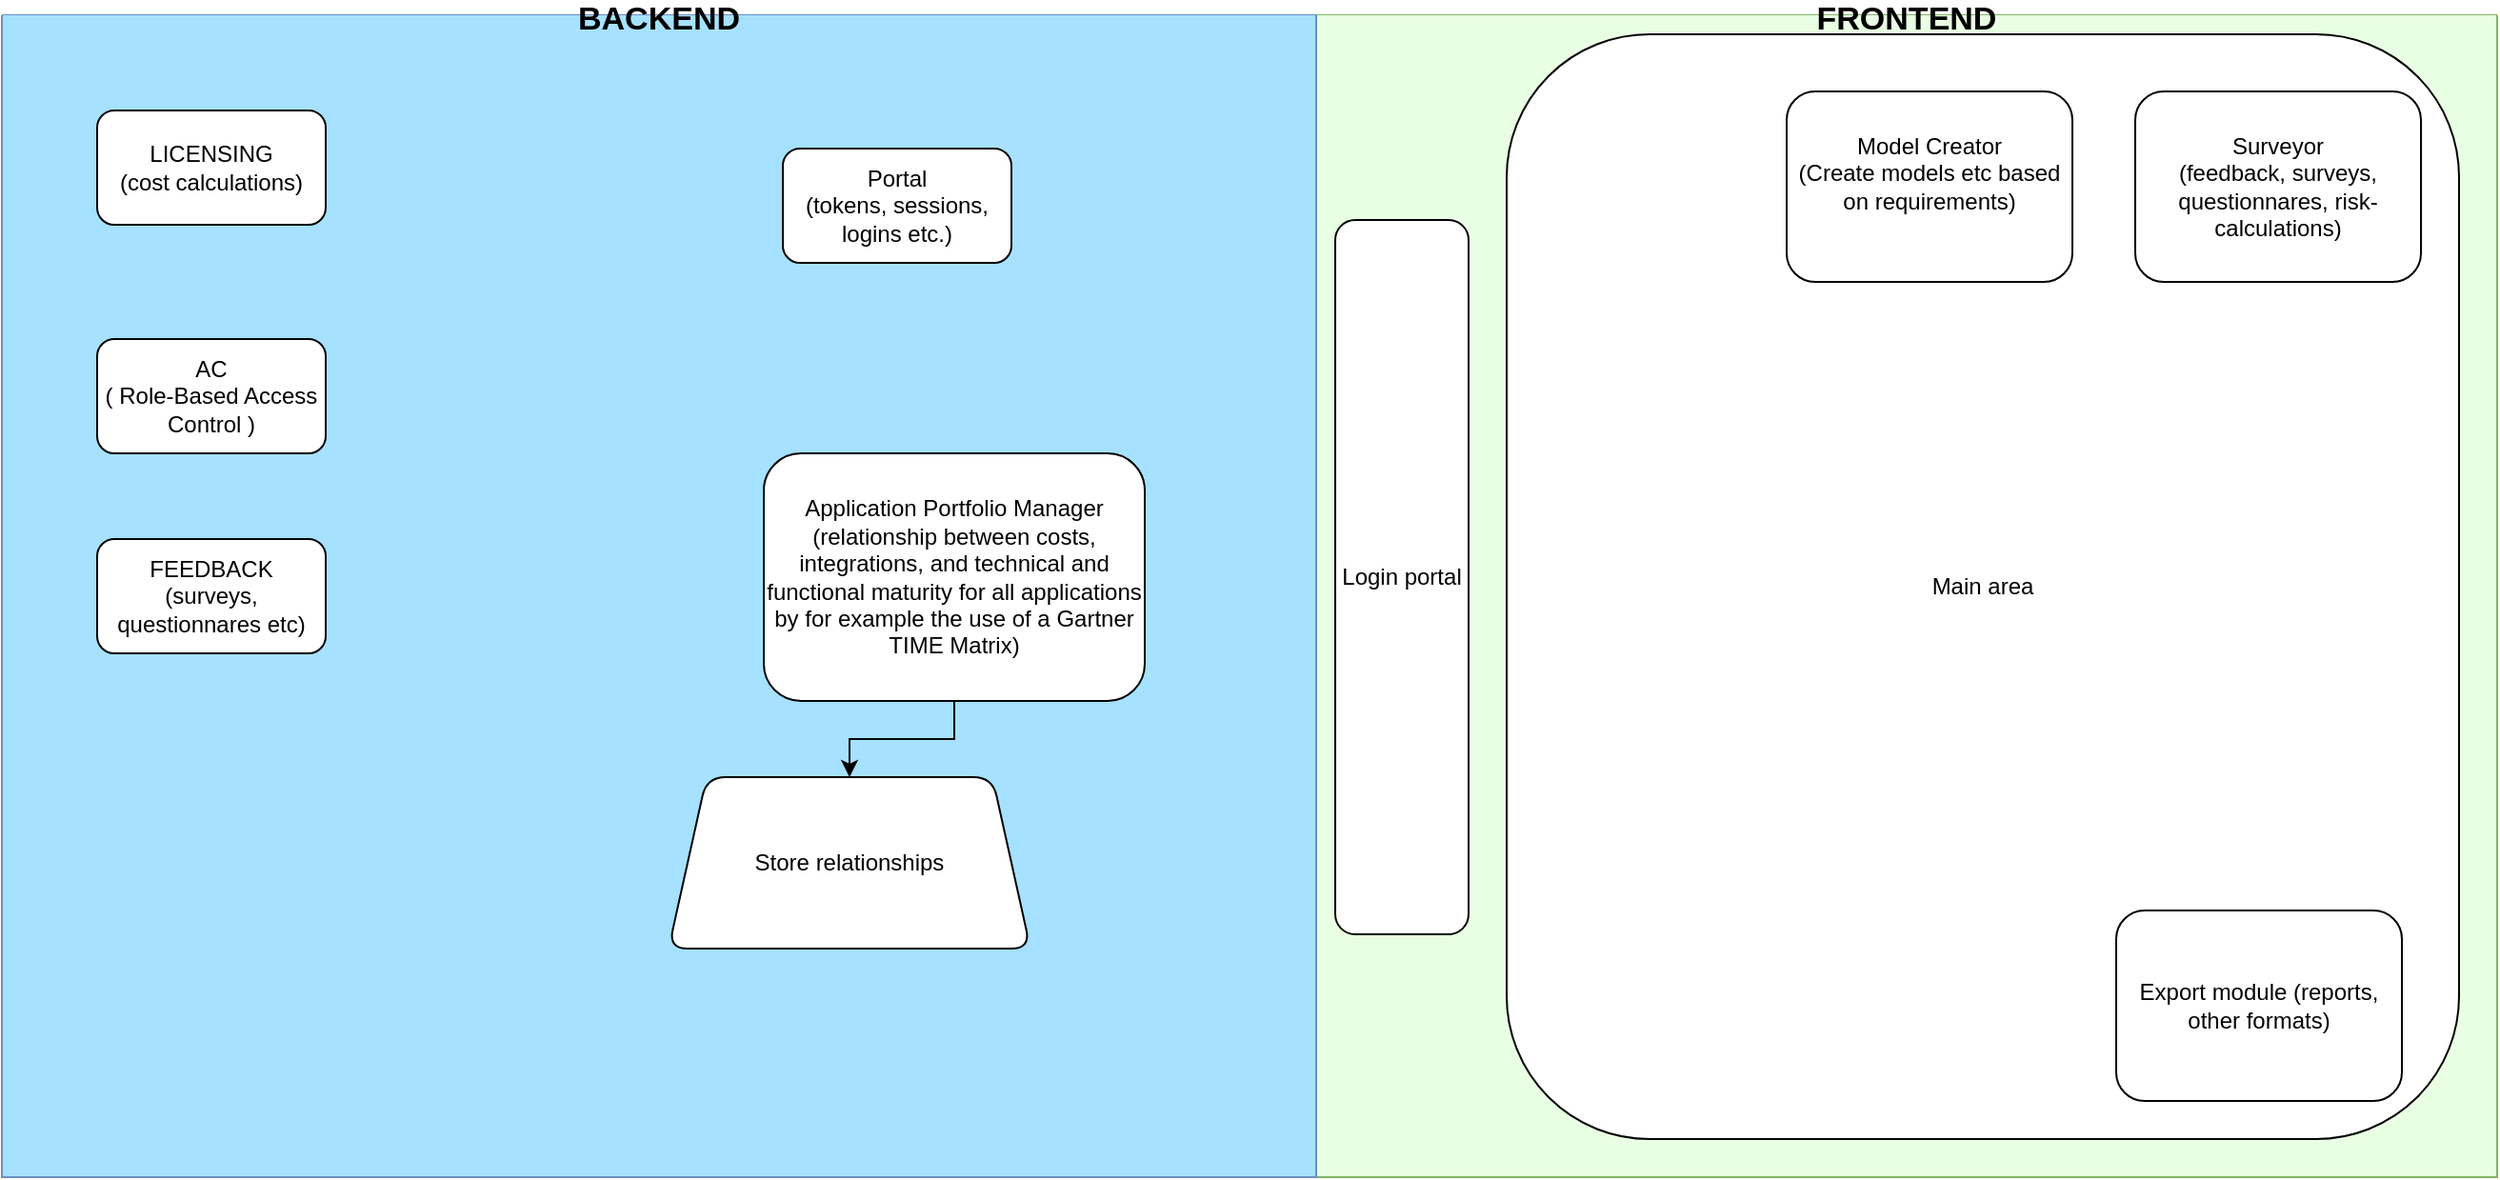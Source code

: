 <mxfile version="22.0.2" type="github">
  <diagram name="Page-1" id="J7pNc2jzAyI4eaKNCd6m">
    <mxGraphModel dx="2261" dy="790" grid="1" gridSize="10" guides="1" tooltips="1" connect="1" arrows="1" fold="1" page="1" pageScale="1" pageWidth="827" pageHeight="1169" math="0" shadow="0">
      <root>
        <mxCell id="0" />
        <mxCell id="1" parent="0" />
        <mxCell id="2TCdwBlKLAB9yFs61my--2" value="FRONTEND" style="swimlane;startSize=0;fillColor=#d5e8d4;strokeColor=#82b366;swimlaneFillColor=#E9FFE3;fontSize=17;" vertex="1" parent="1">
          <mxGeometry x="430" y="140" width="620" height="610" as="geometry" />
        </mxCell>
        <mxCell id="2TCdwBlKLAB9yFs61my--15" value="Login portal" style="rounded=1;whiteSpace=wrap;html=1;" vertex="1" parent="2TCdwBlKLAB9yFs61my--2">
          <mxGeometry x="10" y="107.5" width="70" height="375" as="geometry" />
        </mxCell>
        <mxCell id="2TCdwBlKLAB9yFs61my--18" value="Main area" style="rounded=1;whiteSpace=wrap;html=1;" vertex="1" parent="2TCdwBlKLAB9yFs61my--2">
          <mxGeometry x="100" y="10" width="500" height="580" as="geometry" />
        </mxCell>
        <mxCell id="2TCdwBlKLAB9yFs61my--19" value="Export module (reports, other formats)" style="rounded=1;whiteSpace=wrap;html=1;" vertex="1" parent="2TCdwBlKLAB9yFs61my--2">
          <mxGeometry x="420" y="470" width="150" height="100" as="geometry" />
        </mxCell>
        <mxCell id="2TCdwBlKLAB9yFs61my--20" value="Model Creator&lt;br&gt;(Create models etc based on requirements)&lt;br&gt;&lt;br&gt;" style="rounded=1;whiteSpace=wrap;html=1;" vertex="1" parent="2TCdwBlKLAB9yFs61my--2">
          <mxGeometry x="247" y="40" width="150" height="100" as="geometry" />
        </mxCell>
        <mxCell id="2TCdwBlKLAB9yFs61my--17" value="Surveyor&lt;br&gt;(feedback, surveys, questionnares, risk-calculations)" style="rounded=1;whiteSpace=wrap;html=1;" vertex="1" parent="2TCdwBlKLAB9yFs61my--2">
          <mxGeometry x="430" y="40" width="150" height="100" as="geometry" />
        </mxCell>
        <mxCell id="2TCdwBlKLAB9yFs61my--3" value="BACKEND" style="swimlane;startSize=0;fillColor=#dae8fc;strokeColor=#6C8EBF;glass=0;gradientColor=none;swimlaneFillColor=#A6E1FF;fontSize=17;" vertex="1" parent="1">
          <mxGeometry x="-260" y="140" width="690" height="610" as="geometry" />
        </mxCell>
        <mxCell id="2TCdwBlKLAB9yFs61my--4" value="AC&lt;br&gt;( Role-Based Access Control )" style="rounded=1;whiteSpace=wrap;html=1;" vertex="1" parent="2TCdwBlKLAB9yFs61my--3">
          <mxGeometry x="50" y="170" width="120" height="60" as="geometry" />
        </mxCell>
        <mxCell id="2TCdwBlKLAB9yFs61my--13" value="" style="edgeStyle=orthogonalEdgeStyle;rounded=0;orthogonalLoop=1;jettySize=auto;html=1;" edge="1" parent="2TCdwBlKLAB9yFs61my--3" source="2TCdwBlKLAB9yFs61my--5" target="2TCdwBlKLAB9yFs61my--12">
          <mxGeometry relative="1" as="geometry" />
        </mxCell>
        <mxCell id="2TCdwBlKLAB9yFs61my--5" value="Application Portfolio Manager&lt;br&gt;(relationship between costs, integrations, and technical and functional maturity for all applications by for example the use of a Gartner TIME Matrix)" style="rounded=1;whiteSpace=wrap;html=1;" vertex="1" parent="2TCdwBlKLAB9yFs61my--3">
          <mxGeometry x="400" y="230" width="200" height="130" as="geometry" />
        </mxCell>
        <mxCell id="2TCdwBlKLAB9yFs61my--7" value="LICENSING&lt;br&gt;(cost calculations)" style="rounded=1;whiteSpace=wrap;html=1;" vertex="1" parent="2TCdwBlKLAB9yFs61my--3">
          <mxGeometry x="50" y="50" width="120" height="60" as="geometry" />
        </mxCell>
        <mxCell id="2TCdwBlKLAB9yFs61my--8" value="FEEDBACK&lt;br&gt;(surveys, questionnares etc)" style="rounded=1;whiteSpace=wrap;html=1;" vertex="1" parent="2TCdwBlKLAB9yFs61my--3">
          <mxGeometry x="50" y="275" width="120" height="60" as="geometry" />
        </mxCell>
        <mxCell id="2TCdwBlKLAB9yFs61my--9" value="Portal&lt;br&gt;(tokens, sessions, logins etc.)" style="rounded=1;whiteSpace=wrap;html=1;" vertex="1" parent="2TCdwBlKLAB9yFs61my--3">
          <mxGeometry x="410" y="70" width="120" height="60" as="geometry" />
        </mxCell>
        <mxCell id="2TCdwBlKLAB9yFs61my--12" value="Store relationships&lt;br&gt;" style="shape=trapezoid;perimeter=trapezoidPerimeter;whiteSpace=wrap;html=1;fixedSize=1;rounded=1;" vertex="1" parent="2TCdwBlKLAB9yFs61my--3">
          <mxGeometry x="350" y="400" width="190" height="90" as="geometry" />
        </mxCell>
      </root>
    </mxGraphModel>
  </diagram>
</mxfile>
